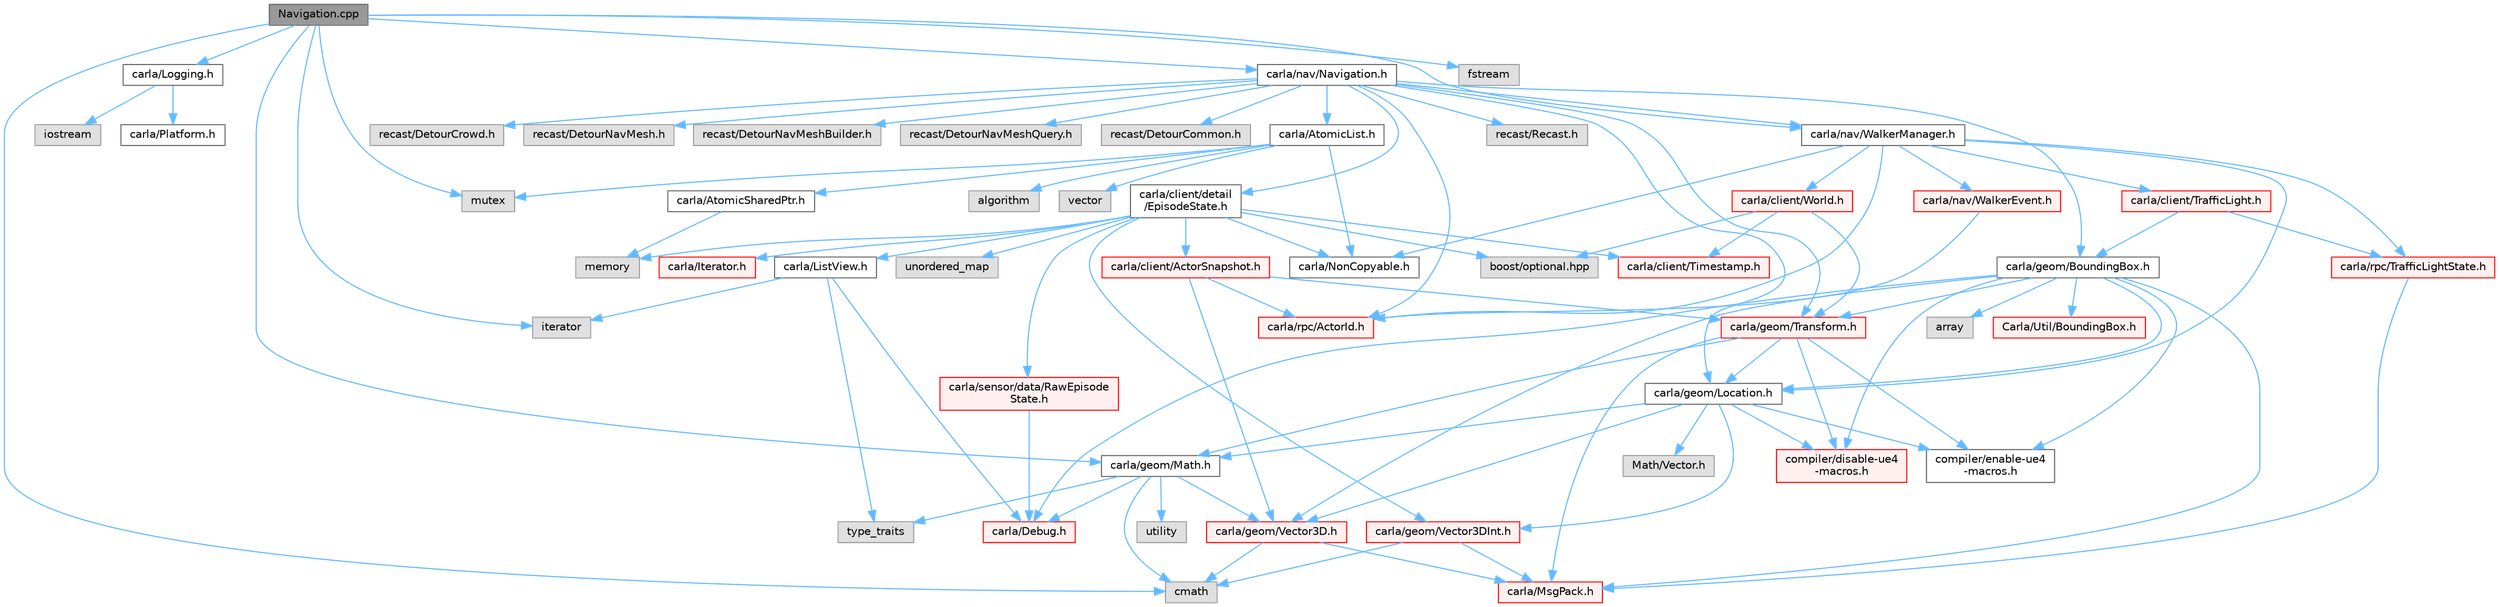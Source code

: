 digraph "Navigation.cpp"
{
 // INTERACTIVE_SVG=YES
 // LATEX_PDF_SIZE
  bgcolor="transparent";
  edge [fontname=Helvetica,fontsize=10,labelfontname=Helvetica,labelfontsize=10];
  node [fontname=Helvetica,fontsize=10,shape=box,height=0.2,width=0.4];
  Node1 [id="Node000001",label="Navigation.cpp",height=0.2,width=0.4,color="gray40", fillcolor="grey60", style="filled", fontcolor="black",tooltip=" "];
  Node1 -> Node2 [id="edge1_Node000001_Node000002",color="steelblue1",style="solid",tooltip=" "];
  Node2 [id="Node000002",label="cmath",height=0.2,width=0.4,color="grey60", fillcolor="#E0E0E0", style="filled",tooltip=" "];
  Node1 -> Node3 [id="edge2_Node000001_Node000003",color="steelblue1",style="solid",tooltip=" "];
  Node3 [id="Node000003",label="carla/Logging.h",height=0.2,width=0.4,color="grey40", fillcolor="white", style="filled",URL="$de/d87/Logging_8h.html",tooltip=" "];
  Node3 -> Node4 [id="edge3_Node000003_Node000004",color="steelblue1",style="solid",tooltip=" "];
  Node4 [id="Node000004",label="carla/Platform.h",height=0.2,width=0.4,color="grey40", fillcolor="white", style="filled",URL="$d9/dd0/Platform_8h.html",tooltip=" "];
  Node3 -> Node5 [id="edge4_Node000003_Node000005",color="steelblue1",style="solid",tooltip=" "];
  Node5 [id="Node000005",label="iostream",height=0.2,width=0.4,color="grey60", fillcolor="#E0E0E0", style="filled",tooltip=" "];
  Node1 -> Node6 [id="edge5_Node000001_Node000006",color="steelblue1",style="solid",tooltip=" "];
  Node6 [id="Node000006",label="carla/nav/Navigation.h",height=0.2,width=0.4,color="grey40", fillcolor="white", style="filled",URL="$d0/d36/Navigation_8h.html",tooltip=" "];
  Node6 -> Node7 [id="edge6_Node000006_Node000007",color="steelblue1",style="solid",tooltip=" "];
  Node7 [id="Node000007",label="carla/AtomicList.h",height=0.2,width=0.4,color="grey40", fillcolor="white", style="filled",URL="$d7/d3c/AtomicList_8h.html",tooltip=" "];
  Node7 -> Node8 [id="edge7_Node000007_Node000008",color="steelblue1",style="solid",tooltip=" "];
  Node8 [id="Node000008",label="carla/AtomicSharedPtr.h",height=0.2,width=0.4,color="grey40", fillcolor="white", style="filled",URL="$df/de2/AtomicSharedPtr_8h.html",tooltip=" "];
  Node8 -> Node9 [id="edge8_Node000008_Node000009",color="steelblue1",style="solid",tooltip=" "];
  Node9 [id="Node000009",label="memory",height=0.2,width=0.4,color="grey60", fillcolor="#E0E0E0", style="filled",tooltip=" "];
  Node7 -> Node10 [id="edge9_Node000007_Node000010",color="steelblue1",style="solid",tooltip=" "];
  Node10 [id="Node000010",label="carla/NonCopyable.h",height=0.2,width=0.4,color="grey40", fillcolor="white", style="filled",URL="$d4/dd8/LibCarla_2source_2carla_2NonCopyable_8h.html",tooltip=" "];
  Node7 -> Node11 [id="edge10_Node000007_Node000011",color="steelblue1",style="solid",tooltip=" "];
  Node11 [id="Node000011",label="algorithm",height=0.2,width=0.4,color="grey60", fillcolor="#E0E0E0", style="filled",tooltip=" "];
  Node7 -> Node12 [id="edge11_Node000007_Node000012",color="steelblue1",style="solid",tooltip=" "];
  Node12 [id="Node000012",label="mutex",height=0.2,width=0.4,color="grey60", fillcolor="#E0E0E0", style="filled",tooltip=" "];
  Node7 -> Node13 [id="edge12_Node000007_Node000013",color="steelblue1",style="solid",tooltip=" "];
  Node13 [id="Node000013",label="vector",height=0.2,width=0.4,color="grey60", fillcolor="#E0E0E0", style="filled",tooltip=" "];
  Node6 -> Node14 [id="edge13_Node000006_Node000014",color="steelblue1",style="solid",tooltip=" "];
  Node14 [id="Node000014",label="carla/client/detail\l/EpisodeState.h",height=0.2,width=0.4,color="grey40", fillcolor="white", style="filled",URL="$d7/df2/EpisodeState_8h.html",tooltip=" "];
  Node14 -> Node15 [id="edge14_Node000014_Node000015",color="steelblue1",style="solid",tooltip=" "];
  Node15 [id="Node000015",label="carla/Iterator.h",height=0.2,width=0.4,color="red", fillcolor="#FFF0F0", style="filled",URL="$d7/ddd/Iterator_8h.html",tooltip=" "];
  Node14 -> Node17 [id="edge15_Node000014_Node000017",color="steelblue1",style="solid",tooltip=" "];
  Node17 [id="Node000017",label="carla/ListView.h",height=0.2,width=0.4,color="grey40", fillcolor="white", style="filled",URL="$d4/d50/LibCarla_2source_2carla_2ListView_8h.html",tooltip=" "];
  Node17 -> Node18 [id="edge16_Node000017_Node000018",color="steelblue1",style="solid",tooltip=" "];
  Node18 [id="Node000018",label="carla/Debug.h",height=0.2,width=0.4,color="red", fillcolor="#FFF0F0", style="filled",URL="$d4/deb/Debug_8h.html",tooltip=" "];
  Node17 -> Node22 [id="edge17_Node000017_Node000022",color="steelblue1",style="solid",tooltip=" "];
  Node22 [id="Node000022",label="type_traits",height=0.2,width=0.4,color="grey60", fillcolor="#E0E0E0", style="filled",tooltip=" "];
  Node17 -> Node23 [id="edge18_Node000017_Node000023",color="steelblue1",style="solid",tooltip=" "];
  Node23 [id="Node000023",label="iterator",height=0.2,width=0.4,color="grey60", fillcolor="#E0E0E0", style="filled",tooltip=" "];
  Node14 -> Node10 [id="edge19_Node000014_Node000010",color="steelblue1",style="solid",tooltip=" "];
  Node14 -> Node24 [id="edge20_Node000014_Node000024",color="steelblue1",style="solid",tooltip=" "];
  Node24 [id="Node000024",label="carla/client/ActorSnapshot.h",height=0.2,width=0.4,color="red", fillcolor="#FFF0F0", style="filled",URL="$db/d5e/ActorSnapshot_8h.html",tooltip=" "];
  Node24 -> Node25 [id="edge21_Node000024_Node000025",color="steelblue1",style="solid",tooltip=" "];
  Node25 [id="Node000025",label="carla/geom/Transform.h",height=0.2,width=0.4,color="red", fillcolor="#FFF0F0", style="filled",URL="$de/d17/geom_2Transform_8h.html",tooltip=" "];
  Node25 -> Node26 [id="edge22_Node000025_Node000026",color="steelblue1",style="solid",tooltip=" "];
  Node26 [id="Node000026",label="carla/MsgPack.h",height=0.2,width=0.4,color="red", fillcolor="#FFF0F0", style="filled",URL="$d9/d6f/MsgPack_8h.html",tooltip=" "];
  Node25 -> Node32 [id="edge23_Node000025_Node000032",color="steelblue1",style="solid",tooltip=" "];
  Node32 [id="Node000032",label="carla/geom/Location.h",height=0.2,width=0.4,color="grey40", fillcolor="white", style="filled",URL="$d9/d8b/geom_2Location_8h.html",tooltip=" "];
  Node32 -> Node33 [id="edge24_Node000032_Node000033",color="steelblue1",style="solid",tooltip=" "];
  Node33 [id="Node000033",label="carla/geom/Vector3D.h",height=0.2,width=0.4,color="red", fillcolor="#FFF0F0", style="filled",URL="$de/d70/geom_2Vector3D_8h.html",tooltip=" "];
  Node33 -> Node26 [id="edge25_Node000033_Node000026",color="steelblue1",style="solid",tooltip=" "];
  Node33 -> Node2 [id="edge26_Node000033_Node000002",color="steelblue1",style="solid",tooltip=" "];
  Node32 -> Node34 [id="edge27_Node000032_Node000034",color="steelblue1",style="solid",tooltip=" "];
  Node34 [id="Node000034",label="carla/geom/Vector3DInt.h",height=0.2,width=0.4,color="red", fillcolor="#FFF0F0", style="filled",URL="$d1/da4/Vector3DInt_8h.html",tooltip=" "];
  Node34 -> Node26 [id="edge28_Node000034_Node000026",color="steelblue1",style="solid",tooltip=" "];
  Node34 -> Node2 [id="edge29_Node000034_Node000002",color="steelblue1",style="solid",tooltip=" "];
  Node32 -> Node35 [id="edge30_Node000032_Node000035",color="steelblue1",style="solid",tooltip=" "];
  Node35 [id="Node000035",label="carla/geom/Math.h",height=0.2,width=0.4,color="grey40", fillcolor="white", style="filled",URL="$db/d8a/Math_8h.html",tooltip=" "];
  Node35 -> Node18 [id="edge31_Node000035_Node000018",color="steelblue1",style="solid",tooltip=" "];
  Node35 -> Node33 [id="edge32_Node000035_Node000033",color="steelblue1",style="solid",tooltip=" "];
  Node35 -> Node2 [id="edge33_Node000035_Node000002",color="steelblue1",style="solid",tooltip=" "];
  Node35 -> Node22 [id="edge34_Node000035_Node000022",color="steelblue1",style="solid",tooltip=" "];
  Node35 -> Node36 [id="edge35_Node000035_Node000036",color="steelblue1",style="solid",tooltip=" "];
  Node36 [id="Node000036",label="utility",height=0.2,width=0.4,color="grey60", fillcolor="#E0E0E0", style="filled",tooltip=" "];
  Node32 -> Node37 [id="edge36_Node000032_Node000037",color="steelblue1",style="solid",tooltip=" "];
  Node37 [id="Node000037",label="compiler/enable-ue4\l-macros.h",height=0.2,width=0.4,color="grey40", fillcolor="white", style="filled",URL="$d9/da2/enable-ue4-macros_8h.html",tooltip=" "];
  Node32 -> Node38 [id="edge37_Node000032_Node000038",color="steelblue1",style="solid",tooltip=" "];
  Node38 [id="Node000038",label="Math/Vector.h",height=0.2,width=0.4,color="grey60", fillcolor="#E0E0E0", style="filled",tooltip=" "];
  Node32 -> Node39 [id="edge38_Node000032_Node000039",color="steelblue1",style="solid",tooltip=" "];
  Node39 [id="Node000039",label="compiler/disable-ue4\l-macros.h",height=0.2,width=0.4,color="red", fillcolor="#FFF0F0", style="filled",URL="$d2/d02/disable-ue4-macros_8h.html",tooltip=" "];
  Node25 -> Node35 [id="edge39_Node000025_Node000035",color="steelblue1",style="solid",tooltip=" "];
  Node25 -> Node37 [id="edge40_Node000025_Node000037",color="steelblue1",style="solid",tooltip=" "];
  Node25 -> Node39 [id="edge41_Node000025_Node000039",color="steelblue1",style="solid",tooltip=" "];
  Node24 -> Node33 [id="edge42_Node000024_Node000033",color="steelblue1",style="solid",tooltip=" "];
  Node24 -> Node47 [id="edge43_Node000024_Node000047",color="steelblue1",style="solid",tooltip=" "];
  Node47 [id="Node000047",label="carla/rpc/ActorId.h",height=0.2,width=0.4,color="red", fillcolor="#FFF0F0", style="filled",URL="$d3/d89/ActorId_8h.html",tooltip=" "];
  Node14 -> Node58 [id="edge44_Node000014_Node000058",color="steelblue1",style="solid",tooltip=" "];
  Node58 [id="Node000058",label="carla/client/Timestamp.h",height=0.2,width=0.4,color="red", fillcolor="#FFF0F0", style="filled",URL="$d7/d66/Timestamp_8h.html",tooltip=" "];
  Node14 -> Node34 [id="edge45_Node000014_Node000034",color="steelblue1",style="solid",tooltip=" "];
  Node14 -> Node59 [id="edge46_Node000014_Node000059",color="steelblue1",style="solid",tooltip=" "];
  Node59 [id="Node000059",label="carla/sensor/data/RawEpisode\lState.h",height=0.2,width=0.4,color="red", fillcolor="#FFF0F0", style="filled",URL="$dd/d7d/RawEpisodeState_8h.html",tooltip=" "];
  Node59 -> Node18 [id="edge47_Node000059_Node000018",color="steelblue1",style="solid",tooltip=" "];
  Node14 -> Node81 [id="edge48_Node000014_Node000081",color="steelblue1",style="solid",tooltip=" "];
  Node81 [id="Node000081",label="boost/optional.hpp",height=0.2,width=0.4,color="grey60", fillcolor="#E0E0E0", style="filled",tooltip=" "];
  Node14 -> Node9 [id="edge49_Node000014_Node000009",color="steelblue1",style="solid",tooltip=" "];
  Node14 -> Node77 [id="edge50_Node000014_Node000077",color="steelblue1",style="solid",tooltip=" "];
  Node77 [id="Node000077",label="unordered_map",height=0.2,width=0.4,color="grey60", fillcolor="#E0E0E0", style="filled",tooltip=" "];
  Node6 -> Node82 [id="edge51_Node000006_Node000082",color="steelblue1",style="solid",tooltip=" "];
  Node82 [id="Node000082",label="carla/geom/BoundingBox.h",height=0.2,width=0.4,color="grey40", fillcolor="white", style="filled",URL="$d2/dfe/LibCarla_2source_2carla_2geom_2BoundingBox_8h.html",tooltip=" "];
  Node82 -> Node18 [id="edge52_Node000082_Node000018",color="steelblue1",style="solid",tooltip=" "];
  Node82 -> Node26 [id="edge53_Node000082_Node000026",color="steelblue1",style="solid",tooltip=" "];
  Node82 -> Node25 [id="edge54_Node000082_Node000025",color="steelblue1",style="solid",tooltip=" "];
  Node82 -> Node32 [id="edge55_Node000082_Node000032",color="steelblue1",style="solid",tooltip=" "];
  Node82 -> Node33 [id="edge56_Node000082_Node000033",color="steelblue1",style="solid",tooltip=" "];
  Node82 -> Node83 [id="edge57_Node000082_Node000083",color="steelblue1",style="solid",tooltip=" "];
  Node83 [id="Node000083",label="array",height=0.2,width=0.4,color="grey60", fillcolor="#E0E0E0", style="filled",tooltip=" "];
  Node82 -> Node37 [id="edge58_Node000082_Node000037",color="steelblue1",style="solid",tooltip=" "];
  Node82 -> Node84 [id="edge59_Node000082_Node000084",color="steelblue1",style="solid",tooltip=" "];
  Node84 [id="Node000084",label="Carla/Util/BoundingBox.h",height=0.2,width=0.4,color="red", fillcolor="#FFF0F0", style="filled",URL="$d2/d62/Unreal_2CarlaUE4_2Plugins_2Carla_2Source_2Carla_2Util_2BoundingBox_8h.html",tooltip=" "];
  Node82 -> Node39 [id="edge60_Node000082_Node000039",color="steelblue1",style="solid",tooltip=" "];
  Node6 -> Node32 [id="edge61_Node000006_Node000032",color="steelblue1",style="solid",tooltip=" "];
  Node6 -> Node25 [id="edge62_Node000006_Node000025",color="steelblue1",style="solid",tooltip=" "];
  Node6 -> Node86 [id="edge63_Node000006_Node000086",color="steelblue1",style="solid",tooltip=" "];
  Node86 [id="Node000086",label="carla/nav/WalkerManager.h",height=0.2,width=0.4,color="grey40", fillcolor="white", style="filled",URL="$df/d64/WalkerManager_8h.html",tooltip=" "];
  Node86 -> Node10 [id="edge64_Node000086_Node000010",color="steelblue1",style="solid",tooltip=" "];
  Node86 -> Node87 [id="edge65_Node000086_Node000087",color="steelblue1",style="solid",tooltip=" "];
  Node87 [id="Node000087",label="carla/client/TrafficLight.h",height=0.2,width=0.4,color="red", fillcolor="#FFF0F0", style="filled",URL="$d5/d9e/TrafficLight_8h.html",tooltip=" "];
  Node87 -> Node51 [id="edge66_Node000087_Node000051",color="steelblue1",style="solid",tooltip=" "];
  Node51 [id="Node000051",label="carla/rpc/TrafficLightState.h",height=0.2,width=0.4,color="red", fillcolor="#FFF0F0", style="filled",URL="$d1/d16/LibCarla_2source_2carla_2rpc_2TrafficLightState_8h.html",tooltip=" "];
  Node51 -> Node26 [id="edge67_Node000051_Node000026",color="steelblue1",style="solid",tooltip=" "];
  Node87 -> Node82 [id="edge68_Node000087_Node000082",color="steelblue1",style="solid",tooltip=" "];
  Node86 -> Node91 [id="edge69_Node000086_Node000091",color="steelblue1",style="solid",tooltip=" "];
  Node91 [id="Node000091",label="carla/client/World.h",height=0.2,width=0.4,color="red", fillcolor="#FFF0F0", style="filled",URL="$dd/d5b/World_8h.html",tooltip=" "];
  Node91 -> Node58 [id="edge70_Node000091_Node000058",color="steelblue1",style="solid",tooltip=" "];
  Node91 -> Node25 [id="edge71_Node000091_Node000025",color="steelblue1",style="solid",tooltip=" "];
  Node91 -> Node81 [id="edge72_Node000091_Node000081",color="steelblue1",style="solid",tooltip=" "];
  Node86 -> Node32 [id="edge73_Node000086_Node000032",color="steelblue1",style="solid",tooltip=" "];
  Node86 -> Node196 [id="edge74_Node000086_Node000196",color="steelblue1",style="solid",tooltip=" "];
  Node196 [id="Node000196",label="carla/nav/WalkerEvent.h",height=0.2,width=0.4,color="red", fillcolor="#FFF0F0", style="filled",URL="$de/d25/WalkerEvent_8h.html",tooltip=" "];
  Node196 -> Node47 [id="edge75_Node000196_Node000047",color="steelblue1",style="solid",tooltip=" "];
  Node86 -> Node47 [id="edge76_Node000086_Node000047",color="steelblue1",style="solid",tooltip=" "];
  Node86 -> Node51 [id="edge77_Node000086_Node000051",color="steelblue1",style="solid",tooltip=" "];
  Node6 -> Node47 [id="edge78_Node000006_Node000047",color="steelblue1",style="solid",tooltip=" "];
  Node6 -> Node197 [id="edge79_Node000006_Node000197",color="steelblue1",style="solid",tooltip=" "];
  Node197 [id="Node000197",label="recast/Recast.h",height=0.2,width=0.4,color="grey60", fillcolor="#E0E0E0", style="filled",tooltip=" "];
  Node6 -> Node198 [id="edge80_Node000006_Node000198",color="steelblue1",style="solid",tooltip=" "];
  Node198 [id="Node000198",label="recast/DetourCrowd.h",height=0.2,width=0.4,color="grey60", fillcolor="#E0E0E0", style="filled",tooltip=" "];
  Node6 -> Node199 [id="edge81_Node000006_Node000199",color="steelblue1",style="solid",tooltip=" "];
  Node199 [id="Node000199",label="recast/DetourNavMesh.h",height=0.2,width=0.4,color="grey60", fillcolor="#E0E0E0", style="filled",tooltip=" "];
  Node6 -> Node200 [id="edge82_Node000006_Node000200",color="steelblue1",style="solid",tooltip=" "];
  Node200 [id="Node000200",label="recast/DetourNavMeshBuilder.h",height=0.2,width=0.4,color="grey60", fillcolor="#E0E0E0", style="filled",tooltip=" "];
  Node6 -> Node201 [id="edge83_Node000006_Node000201",color="steelblue1",style="solid",tooltip=" "];
  Node201 [id="Node000201",label="recast/DetourNavMeshQuery.h",height=0.2,width=0.4,color="grey60", fillcolor="#E0E0E0", style="filled",tooltip=" "];
  Node6 -> Node202 [id="edge84_Node000006_Node000202",color="steelblue1",style="solid",tooltip=" "];
  Node202 [id="Node000202",label="recast/DetourCommon.h",height=0.2,width=0.4,color="grey60", fillcolor="#E0E0E0", style="filled",tooltip=" "];
  Node1 -> Node86 [id="edge85_Node000001_Node000086",color="steelblue1",style="solid",tooltip=" "];
  Node1 -> Node35 [id="edge86_Node000001_Node000035",color="steelblue1",style="solid",tooltip=" "];
  Node1 -> Node23 [id="edge87_Node000001_Node000023",color="steelblue1",style="solid",tooltip=" "];
  Node1 -> Node203 [id="edge88_Node000001_Node000203",color="steelblue1",style="solid",tooltip=" "];
  Node203 [id="Node000203",label="fstream",height=0.2,width=0.4,color="grey60", fillcolor="#E0E0E0", style="filled",tooltip=" "];
  Node1 -> Node12 [id="edge89_Node000001_Node000012",color="steelblue1",style="solid",tooltip=" "];
}
